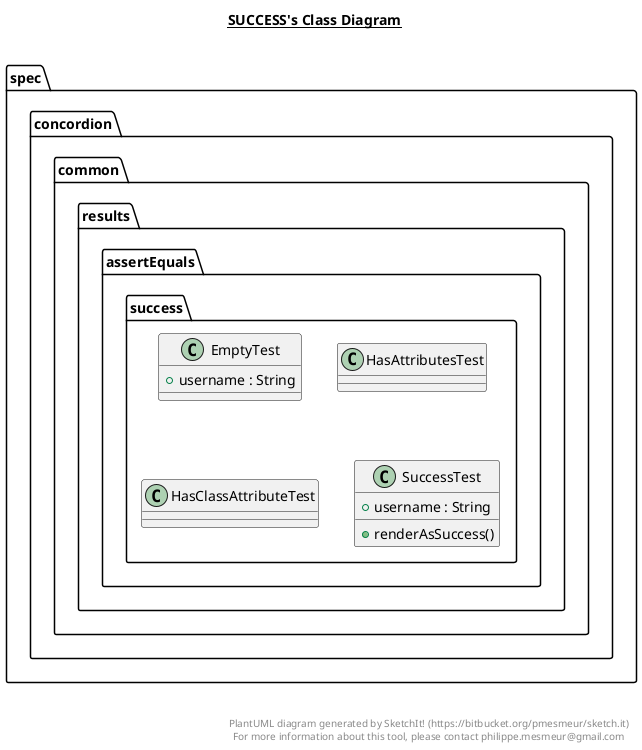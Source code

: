 @startuml

title __SUCCESS's Class Diagram__\n

  package spec.concordion {
    package spec.concordion.common.results {
      package spec.concordion.common.results.assertEquals.success {
        class EmptyTest {
            + username : String
        }
      }
    }
  }
  

  package spec.concordion {
    package spec.concordion.common.results {
      package spec.concordion.common.results.assertEquals.success {
        class HasAttributesTest {
        }
      }
    }
  }
  

  package spec.concordion {
    package spec.concordion.common.results {
      package spec.concordion.common.results.assertEquals.success {
        class HasClassAttributeTest {
        }
      }
    }
  }
  

  package spec.concordion {
    package spec.concordion.common.results {
      package spec.concordion.common.results.assertEquals.success {
        class SuccessTest {
            + username : String
            + renderAsSuccess()
        }
      }
    }
  }
  



right footer


PlantUML diagram generated by SketchIt! (https://bitbucket.org/pmesmeur/sketch.it)
For more information about this tool, please contact philippe.mesmeur@gmail.com
endfooter

@enduml
